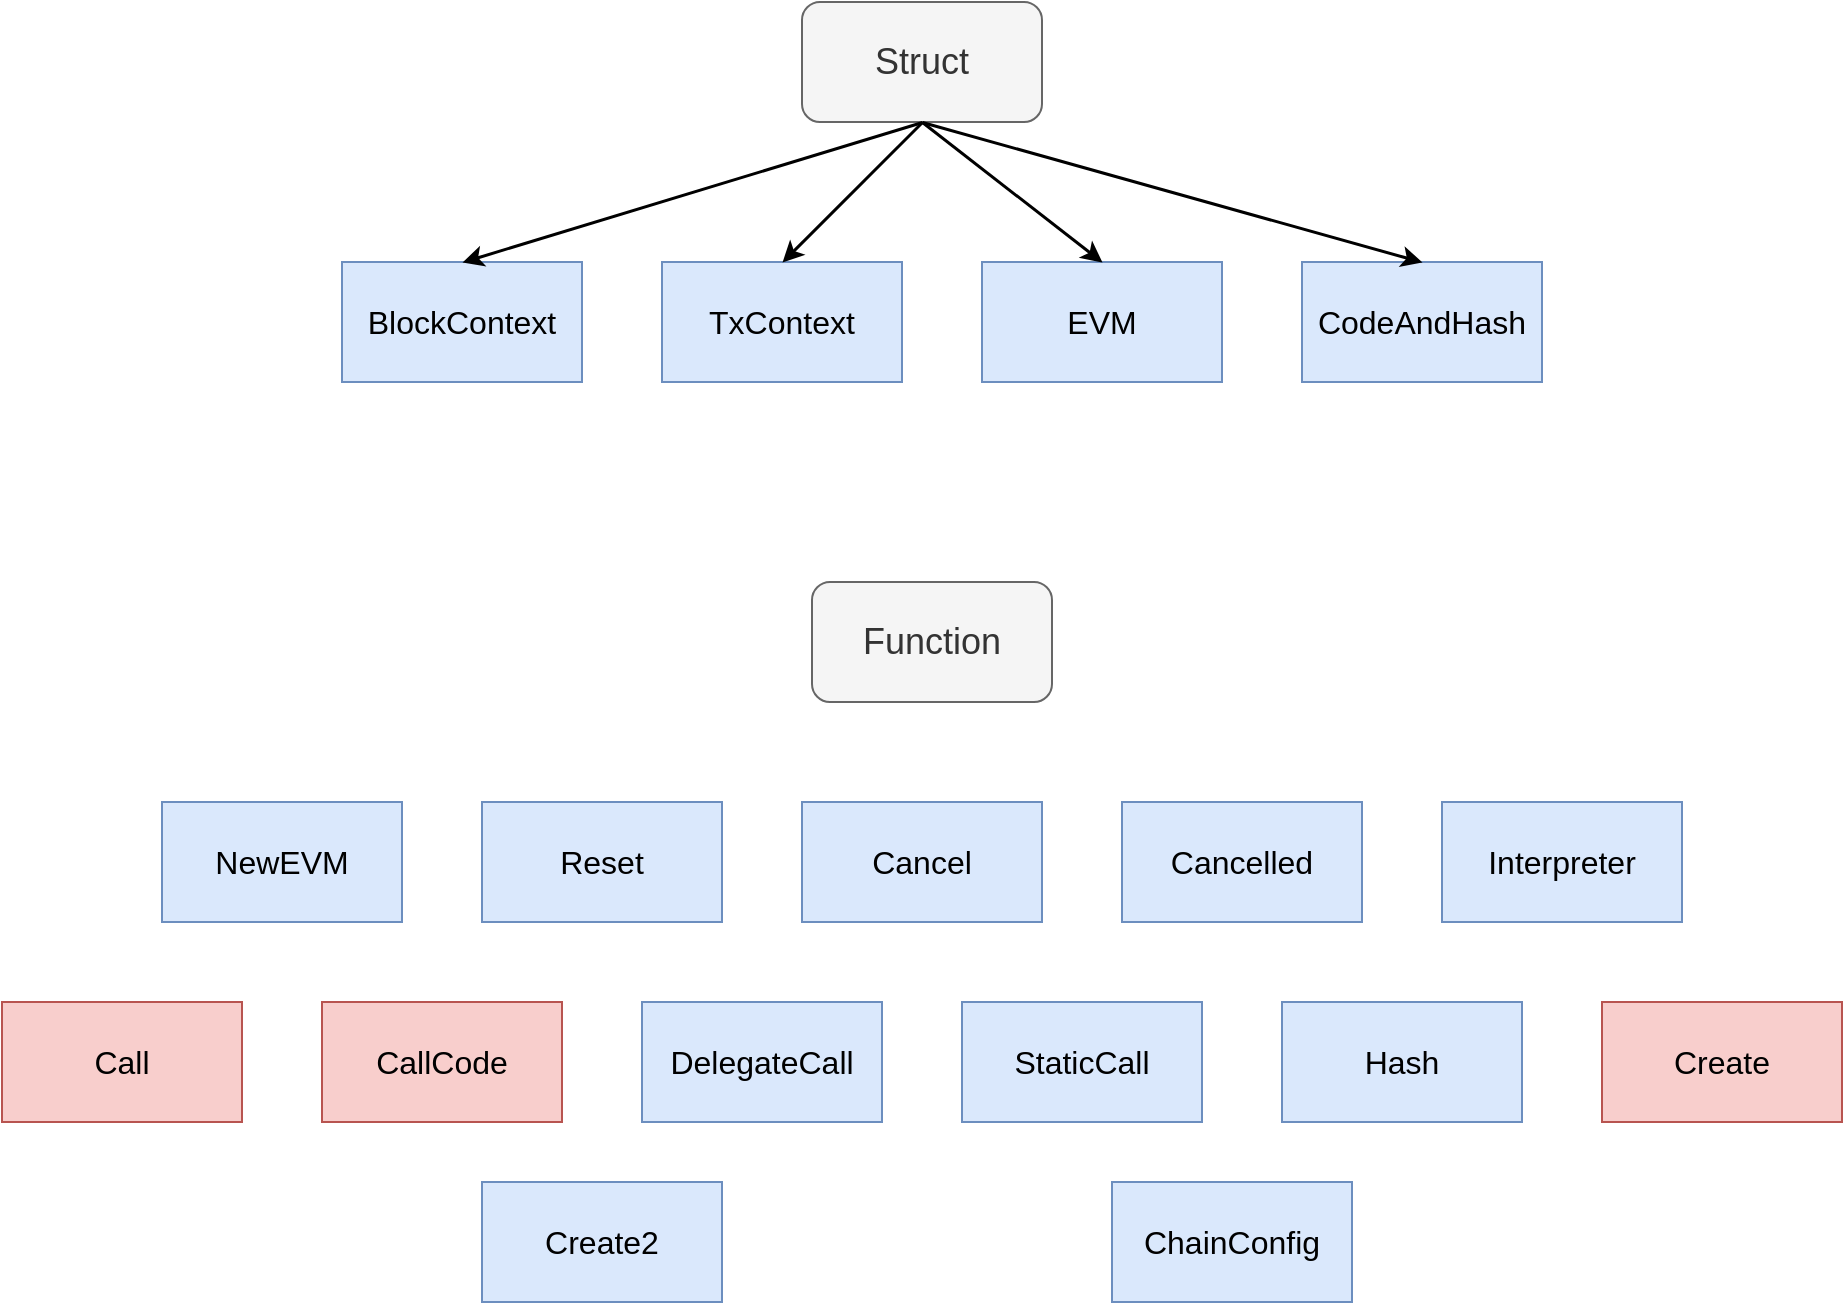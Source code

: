 <mxfile version="20.1.1" type="github">
  <diagram id="gQir4tKXLFM2m6vFJGEi" name="Page-1">
    <mxGraphModel dx="1868" dy="659" grid="1" gridSize="10" guides="1" tooltips="1" connect="1" arrows="1" fold="1" page="1" pageScale="1" pageWidth="850" pageHeight="1100" math="0" shadow="0">
      <root>
        <mxCell id="0" />
        <mxCell id="1" parent="0" />
        <mxCell id="S_cY4TQ_jlMU2eALo9Zc-1" value="&lt;font style=&quot;font-size: 18px;&quot;&gt;Struct&lt;/font&gt;" style="rounded=1;whiteSpace=wrap;html=1;fillColor=#f5f5f5;fontColor=#333333;strokeColor=#666666;" vertex="1" parent="1">
          <mxGeometry x="270" y="70" width="120" height="60" as="geometry" />
        </mxCell>
        <mxCell id="S_cY4TQ_jlMU2eALo9Zc-3" value="&lt;font style=&quot;font-size: 16px;&quot;&gt;BlockContext&lt;/font&gt;" style="rounded=0;whiteSpace=wrap;html=1;fontSize=18;fillColor=#dae8fc;strokeColor=#6c8ebf;" vertex="1" parent="1">
          <mxGeometry x="40" y="200" width="120" height="60" as="geometry" />
        </mxCell>
        <mxCell id="S_cY4TQ_jlMU2eALo9Zc-4" value="&lt;font style=&quot;font-size: 16px;&quot;&gt;TxContext&lt;/font&gt;" style="rounded=0;whiteSpace=wrap;html=1;fontSize=18;fillColor=#dae8fc;strokeColor=#6c8ebf;" vertex="1" parent="1">
          <mxGeometry x="200" y="200" width="120" height="60" as="geometry" />
        </mxCell>
        <mxCell id="S_cY4TQ_jlMU2eALo9Zc-5" value="&lt;font style=&quot;font-size: 16px;&quot;&gt;EVM&lt;/font&gt;" style="rounded=0;whiteSpace=wrap;html=1;fontSize=18;fillColor=#dae8fc;strokeColor=#6c8ebf;" vertex="1" parent="1">
          <mxGeometry x="360" y="200" width="120" height="60" as="geometry" />
        </mxCell>
        <mxCell id="S_cY4TQ_jlMU2eALo9Zc-8" value="" style="endArrow=classic;html=1;rounded=0;fontSize=16;strokeWidth=1.5;exitX=0.5;exitY=1;exitDx=0;exitDy=0;entryX=0.5;entryY=0;entryDx=0;entryDy=0;" edge="1" parent="1" source="S_cY4TQ_jlMU2eALo9Zc-1" target="S_cY4TQ_jlMU2eALo9Zc-3">
          <mxGeometry width="50" height="50" relative="1" as="geometry">
            <mxPoint x="400" y="360" as="sourcePoint" />
            <mxPoint x="450" y="310" as="targetPoint" />
          </mxGeometry>
        </mxCell>
        <mxCell id="S_cY4TQ_jlMU2eALo9Zc-9" value="" style="endArrow=classic;html=1;rounded=0;fontSize=16;strokeWidth=1.5;entryX=0.5;entryY=0;entryDx=0;entryDy=0;exitX=0.5;exitY=1;exitDx=0;exitDy=0;" edge="1" parent="1" source="S_cY4TQ_jlMU2eALo9Zc-1" target="S_cY4TQ_jlMU2eALo9Zc-5">
          <mxGeometry width="50" height="50" relative="1" as="geometry">
            <mxPoint x="380" y="130" as="sourcePoint" />
            <mxPoint x="190" y="210" as="targetPoint" />
          </mxGeometry>
        </mxCell>
        <mxCell id="S_cY4TQ_jlMU2eALo9Zc-11" value="&lt;font style=&quot;font-size: 18px;&quot;&gt;Function&lt;/font&gt;" style="rounded=1;whiteSpace=wrap;html=1;fillColor=#f5f5f5;fontColor=#333333;strokeColor=#666666;" vertex="1" parent="1">
          <mxGeometry x="275" y="360" width="120" height="60" as="geometry" />
        </mxCell>
        <mxCell id="S_cY4TQ_jlMU2eALo9Zc-12" value="&lt;font style=&quot;font-size: 16px;&quot;&gt;NewEVM&lt;/font&gt;" style="rounded=0;whiteSpace=wrap;html=1;fontSize=18;fillColor=#dae8fc;strokeColor=#6c8ebf;" vertex="1" parent="1">
          <mxGeometry x="-50" y="470" width="120" height="60" as="geometry" />
        </mxCell>
        <mxCell id="S_cY4TQ_jlMU2eALo9Zc-13" value="&lt;span style=&quot;font-size: 16px;&quot;&gt;Reset&lt;/span&gt;" style="rounded=0;whiteSpace=wrap;html=1;fontSize=18;fillColor=#dae8fc;strokeColor=#6c8ebf;" vertex="1" parent="1">
          <mxGeometry x="110" y="470" width="120" height="60" as="geometry" />
        </mxCell>
        <mxCell id="S_cY4TQ_jlMU2eALo9Zc-14" value="&lt;span style=&quot;font-size: 16px;&quot;&gt;Cancel&lt;/span&gt;" style="rounded=0;whiteSpace=wrap;html=1;fontSize=18;fillColor=#dae8fc;strokeColor=#6c8ebf;" vertex="1" parent="1">
          <mxGeometry x="270" y="470" width="120" height="60" as="geometry" />
        </mxCell>
        <mxCell id="S_cY4TQ_jlMU2eALo9Zc-15" value="&lt;span style=&quot;font-size: 16px;&quot;&gt;Cancelled&lt;/span&gt;" style="rounded=0;whiteSpace=wrap;html=1;fontSize=18;fillColor=#dae8fc;strokeColor=#6c8ebf;" vertex="1" parent="1">
          <mxGeometry x="430" y="470" width="120" height="60" as="geometry" />
        </mxCell>
        <mxCell id="S_cY4TQ_jlMU2eALo9Zc-16" value="&lt;span style=&quot;font-size: 16px;&quot;&gt;Interpreter&lt;/span&gt;" style="rounded=0;whiteSpace=wrap;html=1;fontSize=18;fillColor=#dae8fc;strokeColor=#6c8ebf;" vertex="1" parent="1">
          <mxGeometry x="590" y="470" width="120" height="60" as="geometry" />
        </mxCell>
        <mxCell id="S_cY4TQ_jlMU2eALo9Zc-17" value="&lt;span style=&quot;font-size: 16px;&quot;&gt;Call&lt;/span&gt;" style="rounded=0;whiteSpace=wrap;html=1;fontSize=18;fillColor=#f8cecc;strokeColor=#b85450;" vertex="1" parent="1">
          <mxGeometry x="-130" y="570" width="120" height="60" as="geometry" />
        </mxCell>
        <mxCell id="S_cY4TQ_jlMU2eALo9Zc-18" value="&lt;span style=&quot;font-size: 16px;&quot;&gt;CallCode&lt;/span&gt;" style="rounded=0;whiteSpace=wrap;html=1;fontSize=18;fillColor=#f8cecc;strokeColor=#b85450;" vertex="1" parent="1">
          <mxGeometry x="30" y="570" width="120" height="60" as="geometry" />
        </mxCell>
        <mxCell id="S_cY4TQ_jlMU2eALo9Zc-19" value="&lt;span style=&quot;font-size: 16px;&quot;&gt;DelegateCall&lt;/span&gt;" style="rounded=0;whiteSpace=wrap;html=1;fontSize=18;fillColor=#dae8fc;strokeColor=#6c8ebf;" vertex="1" parent="1">
          <mxGeometry x="190" y="570" width="120" height="60" as="geometry" />
        </mxCell>
        <mxCell id="S_cY4TQ_jlMU2eALo9Zc-20" value="&lt;span style=&quot;font-size: 16px;&quot;&gt;StaticCall&lt;/span&gt;" style="rounded=0;whiteSpace=wrap;html=1;fontSize=18;fillColor=#dae8fc;strokeColor=#6c8ebf;" vertex="1" parent="1">
          <mxGeometry x="350" y="570" width="120" height="60" as="geometry" />
        </mxCell>
        <mxCell id="S_cY4TQ_jlMU2eALo9Zc-21" value="&lt;span style=&quot;font-size: 16px;&quot;&gt;CodeAndHash&lt;/span&gt;" style="rounded=0;whiteSpace=wrap;html=1;fontSize=18;fillColor=#dae8fc;strokeColor=#6c8ebf;" vertex="1" parent="1">
          <mxGeometry x="520" y="200" width="120" height="60" as="geometry" />
        </mxCell>
        <mxCell id="S_cY4TQ_jlMU2eALo9Zc-22" value="" style="endArrow=classic;html=1;rounded=0;fontSize=16;strokeWidth=1.5;entryX=0.5;entryY=0;entryDx=0;entryDy=0;exitX=0.5;exitY=1;exitDx=0;exitDy=0;" edge="1" parent="1" source="S_cY4TQ_jlMU2eALo9Zc-1" target="S_cY4TQ_jlMU2eALo9Zc-21">
          <mxGeometry width="50" height="50" relative="1" as="geometry">
            <mxPoint x="390" y="140" as="sourcePoint" />
            <mxPoint x="430" y="210" as="targetPoint" />
          </mxGeometry>
        </mxCell>
        <mxCell id="S_cY4TQ_jlMU2eALo9Zc-23" value="" style="endArrow=classic;html=1;rounded=0;fontSize=16;strokeWidth=1.5;entryX=0.5;entryY=0;entryDx=0;entryDy=0;" edge="1" parent="1" target="S_cY4TQ_jlMU2eALo9Zc-4">
          <mxGeometry width="50" height="50" relative="1" as="geometry">
            <mxPoint x="330" y="130" as="sourcePoint" />
            <mxPoint x="430" y="210" as="targetPoint" />
          </mxGeometry>
        </mxCell>
        <mxCell id="S_cY4TQ_jlMU2eALo9Zc-24" value="&lt;span style=&quot;font-size: 16px;&quot;&gt;Hash&lt;/span&gt;" style="rounded=0;whiteSpace=wrap;html=1;fontSize=18;fillColor=#dae8fc;strokeColor=#6c8ebf;" vertex="1" parent="1">
          <mxGeometry x="510" y="570" width="120" height="60" as="geometry" />
        </mxCell>
        <mxCell id="S_cY4TQ_jlMU2eALo9Zc-25" value="&lt;span style=&quot;font-size: 16px;&quot;&gt;Create&lt;/span&gt;" style="rounded=0;whiteSpace=wrap;html=1;fontSize=18;fillColor=#f8cecc;strokeColor=#b85450;" vertex="1" parent="1">
          <mxGeometry x="670" y="570" width="120" height="60" as="geometry" />
        </mxCell>
        <mxCell id="S_cY4TQ_jlMU2eALo9Zc-26" value="&lt;span style=&quot;font-size: 16px;&quot;&gt;Create2&lt;/span&gt;" style="rounded=0;whiteSpace=wrap;html=1;fontSize=18;fillColor=#dae8fc;strokeColor=#6c8ebf;" vertex="1" parent="1">
          <mxGeometry x="110" y="660" width="120" height="60" as="geometry" />
        </mxCell>
        <mxCell id="S_cY4TQ_jlMU2eALo9Zc-27" value="&lt;span style=&quot;font-size: 16px;&quot;&gt;ChainConfig&lt;/span&gt;" style="rounded=0;whiteSpace=wrap;html=1;fontSize=18;fillColor=#dae8fc;strokeColor=#6c8ebf;" vertex="1" parent="1">
          <mxGeometry x="425" y="660" width="120" height="60" as="geometry" />
        </mxCell>
      </root>
    </mxGraphModel>
  </diagram>
</mxfile>
